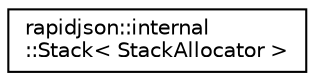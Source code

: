 digraph "Graphical Class Hierarchy"
{
 // INTERACTIVE_SVG=YES
 // LATEX_PDF_SIZE
  edge [fontname="Helvetica",fontsize="10",labelfontname="Helvetica",labelfontsize="10"];
  node [fontname="Helvetica",fontsize="10",shape=record];
  rankdir="LR";
  Node0 [label="rapidjson::internal\l::Stack\< StackAllocator \>",height=0.2,width=0.4,color="black", fillcolor="white", style="filled",URL="$classrapidjson_1_1internal_1_1_stack.html",tooltip=" "];
}
